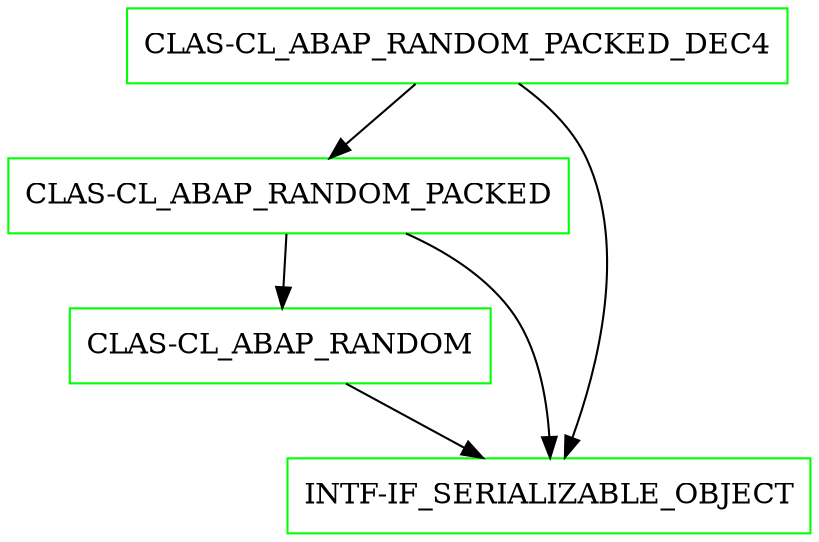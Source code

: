 digraph G {
  "CLAS-CL_ABAP_RANDOM_PACKED_DEC4" [shape=box,color=green];
  "CLAS-CL_ABAP_RANDOM_PACKED" [shape=box,color=green,URL="./CLAS_CL_ABAP_RANDOM_PACKED.html"];
  "CLAS-CL_ABAP_RANDOM" [shape=box,color=green,URL="./CLAS_CL_ABAP_RANDOM.html"];
  "INTF-IF_SERIALIZABLE_OBJECT" [shape=box,color=green,URL="./INTF_IF_SERIALIZABLE_OBJECT.html"];
  "CLAS-CL_ABAP_RANDOM_PACKED_DEC4" -> "INTF-IF_SERIALIZABLE_OBJECT";
  "CLAS-CL_ABAP_RANDOM_PACKED_DEC4" -> "CLAS-CL_ABAP_RANDOM_PACKED";
  "CLAS-CL_ABAP_RANDOM_PACKED" -> "INTF-IF_SERIALIZABLE_OBJECT";
  "CLAS-CL_ABAP_RANDOM_PACKED" -> "CLAS-CL_ABAP_RANDOM";
  "CLAS-CL_ABAP_RANDOM" -> "INTF-IF_SERIALIZABLE_OBJECT";
}
